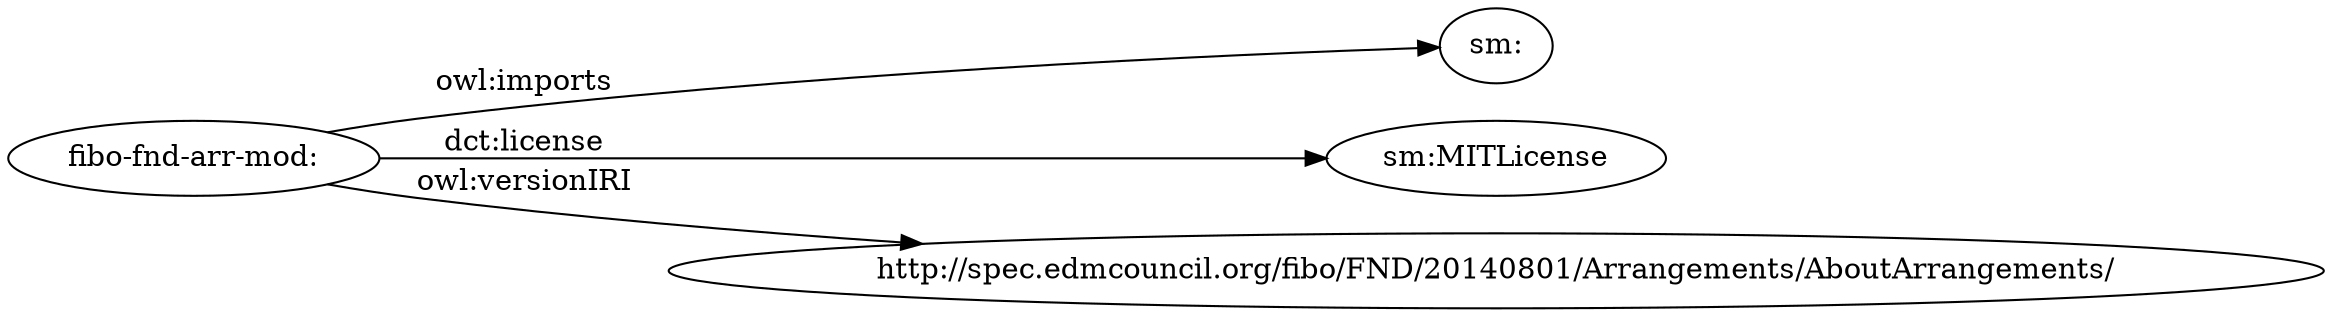 digraph ar2dtool_diagram { 
rankdir=LR;
size="1501"
	"fibo-fnd-arr-mod:" -> "sm:" [ label = "owl:imports" ];
	"fibo-fnd-arr-mod:" -> "sm:MITLicense" [ label = "dct:license" ];
	"fibo-fnd-arr-mod:" -> "http://spec.edmcouncil.org/fibo/FND/20140801/Arrangements/AboutArrangements/" [ label = "owl:versionIRI" ];

}
